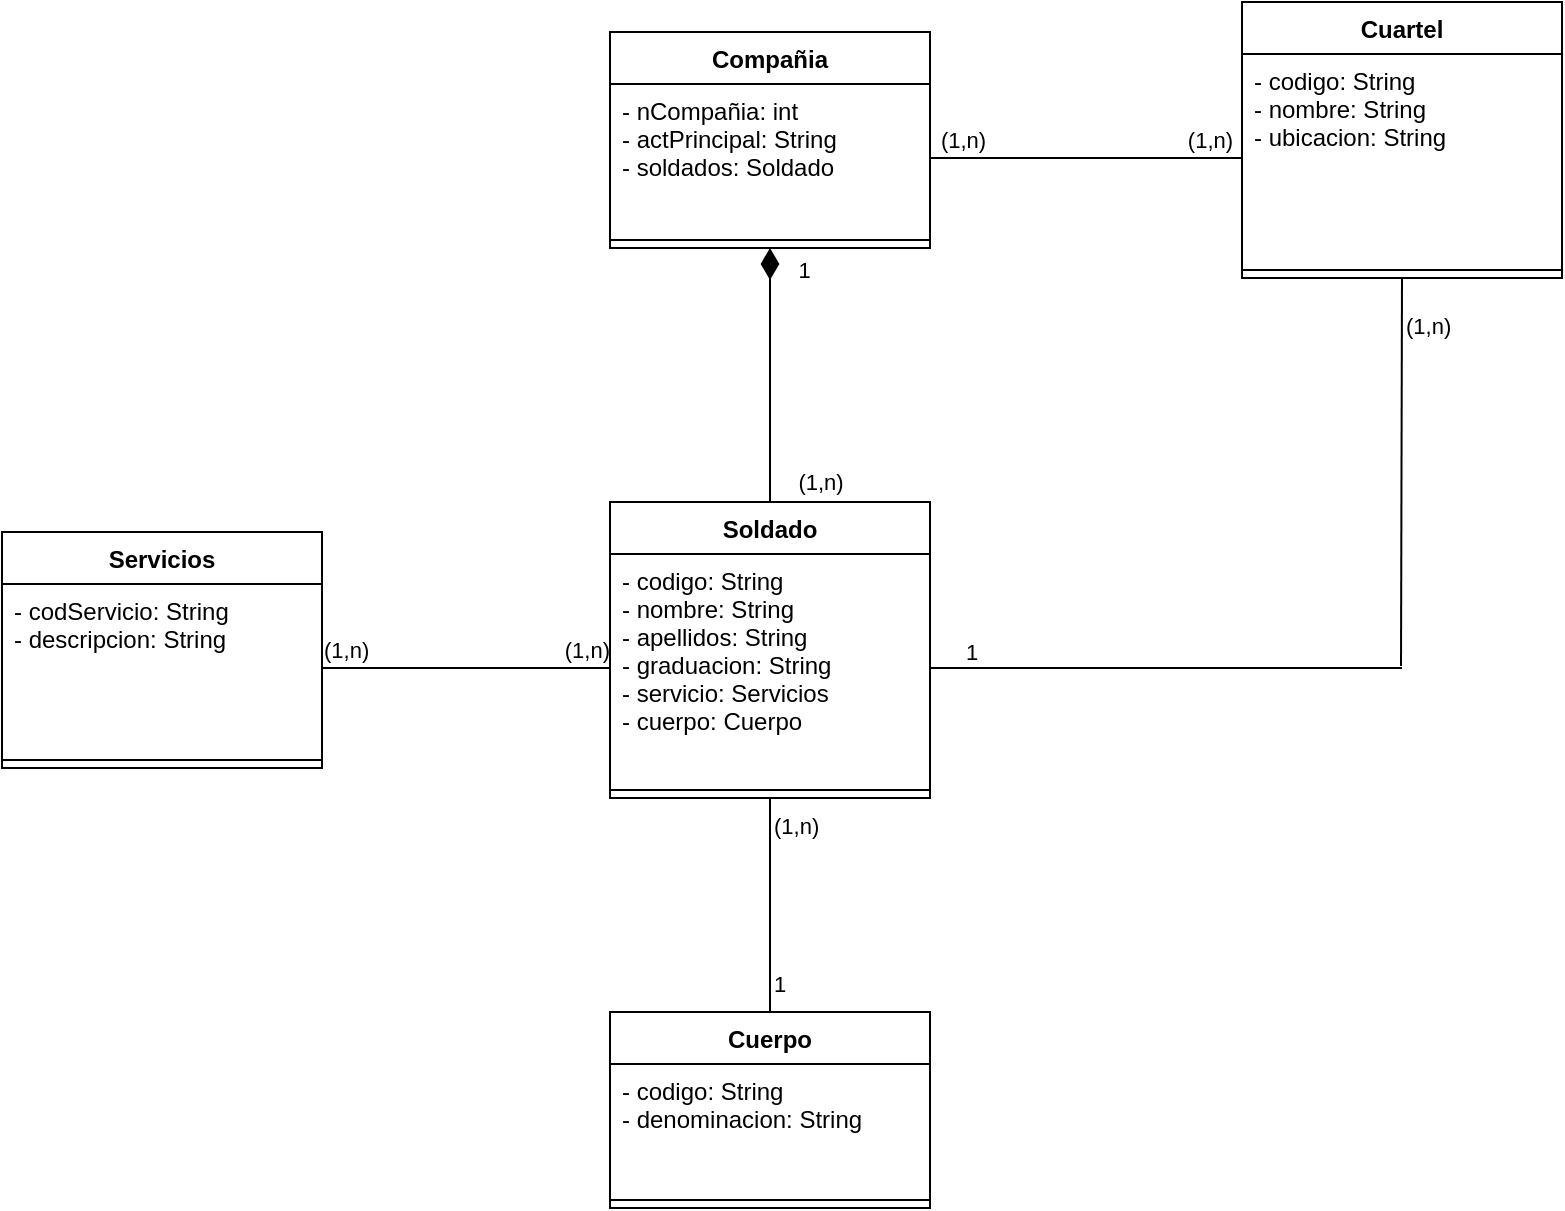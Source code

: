 <mxfile version="16.4.7" type="github">
  <diagram id="gCSxV0KMiEMK3KVp9jOh" name="Page-1">
    <mxGraphModel dx="1422" dy="771" grid="1" gridSize="10" guides="1" tooltips="1" connect="1" arrows="1" fold="1" page="1" pageScale="1" pageWidth="827" pageHeight="1169" math="0" shadow="0">
      <root>
        <mxCell id="0" />
        <mxCell id="1" parent="0" />
        <mxCell id="Zk6hr4jrdhY10H1WWIXN-1" value="Soldado" style="swimlane;fontStyle=1;align=center;verticalAlign=top;childLayout=stackLayout;horizontal=1;startSize=26;horizontalStack=0;resizeParent=1;resizeParentMax=0;resizeLast=0;collapsible=1;marginBottom=0;" vertex="1" parent="1">
          <mxGeometry x="334" y="475" width="160" height="148" as="geometry" />
        </mxCell>
        <mxCell id="Zk6hr4jrdhY10H1WWIXN-2" value="- codigo: String&#xa;- nombre: String&#xa;- apellidos: String&#xa;- graduacion: String&#xa;- servicio: Servicios&#xa;- cuerpo: Cuerpo&#xa;&#xa;&#xa;" style="text;strokeColor=none;fillColor=none;align=left;verticalAlign=top;spacingLeft=4;spacingRight=4;overflow=hidden;rotatable=0;points=[[0,0.5],[1,0.5]];portConstraint=eastwest;" vertex="1" parent="Zk6hr4jrdhY10H1WWIXN-1">
          <mxGeometry y="26" width="160" height="114" as="geometry" />
        </mxCell>
        <mxCell id="Zk6hr4jrdhY10H1WWIXN-3" value="" style="line;strokeWidth=1;fillColor=none;align=left;verticalAlign=middle;spacingTop=-1;spacingLeft=3;spacingRight=3;rotatable=0;labelPosition=right;points=[];portConstraint=eastwest;" vertex="1" parent="Zk6hr4jrdhY10H1WWIXN-1">
          <mxGeometry y="140" width="160" height="8" as="geometry" />
        </mxCell>
        <mxCell id="Zk6hr4jrdhY10H1WWIXN-5" value="Cuartel" style="swimlane;fontStyle=1;align=center;verticalAlign=top;childLayout=stackLayout;horizontal=1;startSize=26;horizontalStack=0;resizeParent=1;resizeParentMax=0;resizeLast=0;collapsible=1;marginBottom=0;" vertex="1" parent="1">
          <mxGeometry x="650" y="225" width="160" height="138" as="geometry" />
        </mxCell>
        <mxCell id="Zk6hr4jrdhY10H1WWIXN-6" value="- codigo: String&#xa;- nombre: String&#xa;- ubicacion: String&#xa;" style="text;strokeColor=none;fillColor=none;align=left;verticalAlign=top;spacingLeft=4;spacingRight=4;overflow=hidden;rotatable=0;points=[[0,0.5],[1,0.5]];portConstraint=eastwest;" vertex="1" parent="Zk6hr4jrdhY10H1WWIXN-5">
          <mxGeometry y="26" width="160" height="104" as="geometry" />
        </mxCell>
        <mxCell id="Zk6hr4jrdhY10H1WWIXN-7" value="" style="line;strokeWidth=1;fillColor=none;align=left;verticalAlign=middle;spacingTop=-1;spacingLeft=3;spacingRight=3;rotatable=0;labelPosition=right;points=[];portConstraint=eastwest;" vertex="1" parent="Zk6hr4jrdhY10H1WWIXN-5">
          <mxGeometry y="130" width="160" height="8" as="geometry" />
        </mxCell>
        <mxCell id="Zk6hr4jrdhY10H1WWIXN-9" value="Cuerpo" style="swimlane;fontStyle=1;align=center;verticalAlign=top;childLayout=stackLayout;horizontal=1;startSize=26;horizontalStack=0;resizeParent=1;resizeParentMax=0;resizeLast=0;collapsible=1;marginBottom=0;" vertex="1" parent="1">
          <mxGeometry x="334" y="730" width="160" height="98" as="geometry" />
        </mxCell>
        <mxCell id="Zk6hr4jrdhY10H1WWIXN-10" value="- codigo: String&#xa;- denominacion: String&#xa;&#xa;&#xa;" style="text;strokeColor=none;fillColor=none;align=left;verticalAlign=top;spacingLeft=4;spacingRight=4;overflow=hidden;rotatable=0;points=[[0,0.5],[1,0.5]];portConstraint=eastwest;" vertex="1" parent="Zk6hr4jrdhY10H1WWIXN-9">
          <mxGeometry y="26" width="160" height="64" as="geometry" />
        </mxCell>
        <mxCell id="Zk6hr4jrdhY10H1WWIXN-11" value="" style="line;strokeWidth=1;fillColor=none;align=left;verticalAlign=middle;spacingTop=-1;spacingLeft=3;spacingRight=3;rotatable=0;labelPosition=right;points=[];portConstraint=eastwest;" vertex="1" parent="Zk6hr4jrdhY10H1WWIXN-9">
          <mxGeometry y="90" width="160" height="8" as="geometry" />
        </mxCell>
        <mxCell id="Zk6hr4jrdhY10H1WWIXN-13" value="Compañia" style="swimlane;fontStyle=1;align=center;verticalAlign=top;childLayout=stackLayout;horizontal=1;startSize=26;horizontalStack=0;resizeParent=1;resizeParentMax=0;resizeLast=0;collapsible=1;marginBottom=0;" vertex="1" parent="1">
          <mxGeometry x="334" y="240" width="160" height="108" as="geometry" />
        </mxCell>
        <mxCell id="Zk6hr4jrdhY10H1WWIXN-14" value="- nCompañia: int&#xa;- actPrincipal: String&#xa;- soldados: Soldado &#xa;" style="text;strokeColor=none;fillColor=none;align=left;verticalAlign=top;spacingLeft=4;spacingRight=4;overflow=hidden;rotatable=0;points=[[0,0.5],[1,0.5]];portConstraint=eastwest;" vertex="1" parent="Zk6hr4jrdhY10H1WWIXN-13">
          <mxGeometry y="26" width="160" height="74" as="geometry" />
        </mxCell>
        <mxCell id="Zk6hr4jrdhY10H1WWIXN-15" value="" style="line;strokeWidth=1;fillColor=none;align=left;verticalAlign=middle;spacingTop=-1;spacingLeft=3;spacingRight=3;rotatable=0;labelPosition=right;points=[];portConstraint=eastwest;" vertex="1" parent="Zk6hr4jrdhY10H1WWIXN-13">
          <mxGeometry y="100" width="160" height="8" as="geometry" />
        </mxCell>
        <mxCell id="Zk6hr4jrdhY10H1WWIXN-17" value="Servicios" style="swimlane;fontStyle=1;align=center;verticalAlign=top;childLayout=stackLayout;horizontal=1;startSize=26;horizontalStack=0;resizeParent=1;resizeParentMax=0;resizeLast=0;collapsible=1;marginBottom=0;" vertex="1" parent="1">
          <mxGeometry x="30" y="490" width="160" height="118" as="geometry" />
        </mxCell>
        <mxCell id="Zk6hr4jrdhY10H1WWIXN-18" value="- codServicio: String&#xa;- descripcion: String&#xa;" style="text;strokeColor=none;fillColor=none;align=left;verticalAlign=top;spacingLeft=4;spacingRight=4;overflow=hidden;rotatable=0;points=[[0,0.5],[1,0.5]];portConstraint=eastwest;" vertex="1" parent="Zk6hr4jrdhY10H1WWIXN-17">
          <mxGeometry y="26" width="160" height="84" as="geometry" />
        </mxCell>
        <mxCell id="Zk6hr4jrdhY10H1WWIXN-19" value="" style="line;strokeWidth=1;fillColor=none;align=left;verticalAlign=middle;spacingTop=-1;spacingLeft=3;spacingRight=3;rotatable=0;labelPosition=right;points=[];portConstraint=eastwest;" vertex="1" parent="Zk6hr4jrdhY10H1WWIXN-17">
          <mxGeometry y="110" width="160" height="8" as="geometry" />
        </mxCell>
        <mxCell id="Zk6hr4jrdhY10H1WWIXN-21" value="&lt;div&gt;&amp;nbsp;&amp;nbsp;&amp;nbsp; 1&lt;br&gt;&lt;/div&gt;&lt;div&gt;&lt;br&gt;&lt;/div&gt;&lt;div&gt;&lt;br&gt;&lt;/div&gt;&lt;div&gt;&lt;br&gt;&lt;/div&gt;&lt;div&gt;&lt;br&gt;&lt;/div&gt;&lt;div&gt;&lt;br&gt;&lt;/div&gt;&lt;div&gt;&lt;br&gt;&lt;/div&gt;&lt;div&gt;&lt;br&gt;&lt;/div&gt;&lt;div&gt;&amp;nbsp;&amp;nbsp;&amp;nbsp; (1,n)&lt;/div&gt;" style="endArrow=diamondThin;html=1;rounded=0;entryX=0.5;entryY=1;entryDx=0;entryDy=0;exitX=0.5;exitY=0;exitDx=0;exitDy=0;labelBackgroundColor=none;labelPosition=right;verticalLabelPosition=middle;align=left;verticalAlign=middle;endFill=1;endSize=13;" edge="1" parent="1" source="Zk6hr4jrdhY10H1WWIXN-1" target="Zk6hr4jrdhY10H1WWIXN-13">
          <mxGeometry width="50" height="50" relative="1" as="geometry">
            <mxPoint x="420" y="480" as="sourcePoint" />
            <mxPoint x="470" y="430" as="targetPoint" />
          </mxGeometry>
        </mxCell>
        <mxCell id="Zk6hr4jrdhY10H1WWIXN-22" value="(1,n)&amp;nbsp;&amp;nbsp;&amp;nbsp;&amp;nbsp;&amp;nbsp;&amp;nbsp;&amp;nbsp;&amp;nbsp;&amp;nbsp;&amp;nbsp;&amp;nbsp;&amp;nbsp;&amp;nbsp;&amp;nbsp;&amp;nbsp;&amp;nbsp;&amp;nbsp;&amp;nbsp;&amp;nbsp;&amp;nbsp;&amp;nbsp;&amp;nbsp;&amp;nbsp;&amp;nbsp;&amp;nbsp;&amp;nbsp;&amp;nbsp;&amp;nbsp;&amp;nbsp;&amp;nbsp;&amp;nbsp;&amp;nbsp; (1,n)" style="endArrow=none;html=1;rounded=0;entryX=0;entryY=0.5;entryDx=0;entryDy=0;exitX=1;exitY=0.5;exitDx=0;exitDy=0;labelBackgroundColor=none;labelPosition=center;verticalLabelPosition=top;align=center;verticalAlign=bottom;" edge="1" parent="1" source="Zk6hr4jrdhY10H1WWIXN-14" target="Zk6hr4jrdhY10H1WWIXN-6">
          <mxGeometry width="50" height="50" relative="1" as="geometry">
            <mxPoint x="424" y="485" as="sourcePoint" />
            <mxPoint x="424" y="358" as="targetPoint" />
          </mxGeometry>
        </mxCell>
        <mxCell id="Zk6hr4jrdhY10H1WWIXN-23" value="(1,n)&amp;nbsp;&amp;nbsp;&amp;nbsp;&amp;nbsp;&amp;nbsp;&amp;nbsp;&amp;nbsp;&amp;nbsp;&amp;nbsp;&amp;nbsp;&amp;nbsp;&amp;nbsp;&amp;nbsp;&amp;nbsp;&amp;nbsp;&amp;nbsp;&amp;nbsp;&amp;nbsp;&amp;nbsp;&amp;nbsp;&amp;nbsp;&amp;nbsp;&amp;nbsp;&amp;nbsp;&amp;nbsp;&amp;nbsp;&amp;nbsp;&amp;nbsp;&amp;nbsp;&amp;nbsp;&amp;nbsp; (1,n)" style="endArrow=none;html=1;rounded=0;entryX=0;entryY=0.5;entryDx=0;entryDy=0;exitX=1;exitY=0.5;exitDx=0;exitDy=0;labelBackgroundColor=none;labelPosition=center;verticalLabelPosition=top;align=center;verticalAlign=bottom;" edge="1" parent="1" source="Zk6hr4jrdhY10H1WWIXN-18" target="Zk6hr4jrdhY10H1WWIXN-2">
          <mxGeometry width="50" height="50" relative="1" as="geometry">
            <mxPoint x="504" y="313" as="sourcePoint" />
            <mxPoint x="660" y="313" as="targetPoint" />
          </mxGeometry>
        </mxCell>
        <mxCell id="Zk6hr4jrdhY10H1WWIXN-24" value="&lt;div&gt;(1,n)&lt;/div&gt;&lt;div&gt;&lt;br&gt;&lt;/div&gt;&lt;div&gt;&lt;br&gt;&lt;/div&gt;&lt;div&gt;&lt;br&gt;&lt;/div&gt;&lt;div&gt;&lt;br&gt;&lt;/div&gt;&lt;div&gt;&lt;br&gt;&lt;/div&gt;&lt;div&gt;1&lt;br&gt;&lt;/div&gt;" style="endArrow=none;html=1;rounded=0;entryX=0.5;entryY=1;entryDx=0;entryDy=0;exitX=0.5;exitY=0;exitDx=0;exitDy=0;labelBackgroundColor=none;labelPosition=right;verticalLabelPosition=middle;align=left;verticalAlign=middle;" edge="1" parent="1" source="Zk6hr4jrdhY10H1WWIXN-9" target="Zk6hr4jrdhY10H1WWIXN-1">
          <mxGeometry width="50" height="50" relative="1" as="geometry">
            <mxPoint x="424" y="485" as="sourcePoint" />
            <mxPoint x="424" y="358" as="targetPoint" />
          </mxGeometry>
        </mxCell>
        <mxCell id="Zk6hr4jrdhY10H1WWIXN-25" value="1 &amp;nbsp; &amp;nbsp; &amp;nbsp; &amp;nbsp; &amp;nbsp; &amp;nbsp; &amp;nbsp; &amp;nbsp; &amp;nbsp; &amp;nbsp; &amp;nbsp; &amp;nbsp; &amp;nbsp;&amp;nbsp;&amp;nbsp;&amp;nbsp;&amp;nbsp;&amp;nbsp;&amp;nbsp;&amp;nbsp;&amp;nbsp;&amp;nbsp;&amp;nbsp;&amp;nbsp;&amp;nbsp; " style="endArrow=none;html=1;rounded=0;exitX=1;exitY=0.5;exitDx=0;exitDy=0;labelBackgroundColor=none;labelPosition=right;verticalLabelPosition=middle;align=left;verticalAlign=middle;" edge="1" parent="1" source="Zk6hr4jrdhY10H1WWIXN-2">
          <mxGeometry x="-0.864" y="8" width="50" height="50" relative="1" as="geometry">
            <mxPoint x="550" y="587" as="sourcePoint" />
            <mxPoint x="730" y="558" as="targetPoint" />
            <mxPoint as="offset" />
          </mxGeometry>
        </mxCell>
        <mxCell id="Zk6hr4jrdhY10H1WWIXN-29" value="&lt;div&gt;(1,n)&lt;br&gt;&lt;/div&gt;&lt;div&gt;&lt;br&gt;&lt;/div&gt;&lt;div&gt;&lt;br&gt;&lt;/div&gt;&lt;div&gt;&lt;br&gt;&lt;/div&gt;&lt;div&gt;&lt;br&gt;&lt;/div&gt;&lt;div&gt;&lt;br&gt;&lt;/div&gt;&lt;div&gt;&lt;br&gt;&lt;/div&gt;&lt;div&gt;&lt;br&gt;&lt;/div&gt;&lt;div&gt;&lt;br&gt;&lt;/div&gt;&lt;div&gt;&lt;br&gt;&lt;/div&gt;&lt;div&gt;&lt;br&gt;&lt;/div&gt;&lt;div&gt;&lt;br&gt;&lt;/div&gt;" style="endArrow=none;html=1;rounded=0;entryX=0.5;entryY=1;entryDx=0;entryDy=0;exitX=0.5;exitY=0;exitDx=0;exitDy=0;labelBackgroundColor=none;labelPosition=right;verticalLabelPosition=middle;align=left;verticalAlign=middle;" edge="1" parent="1" target="Zk6hr4jrdhY10H1WWIXN-5">
          <mxGeometry width="50" height="50" relative="1" as="geometry">
            <mxPoint x="729.5" y="557" as="sourcePoint" />
            <mxPoint x="729.5" y="430" as="targetPoint" />
          </mxGeometry>
        </mxCell>
      </root>
    </mxGraphModel>
  </diagram>
</mxfile>
